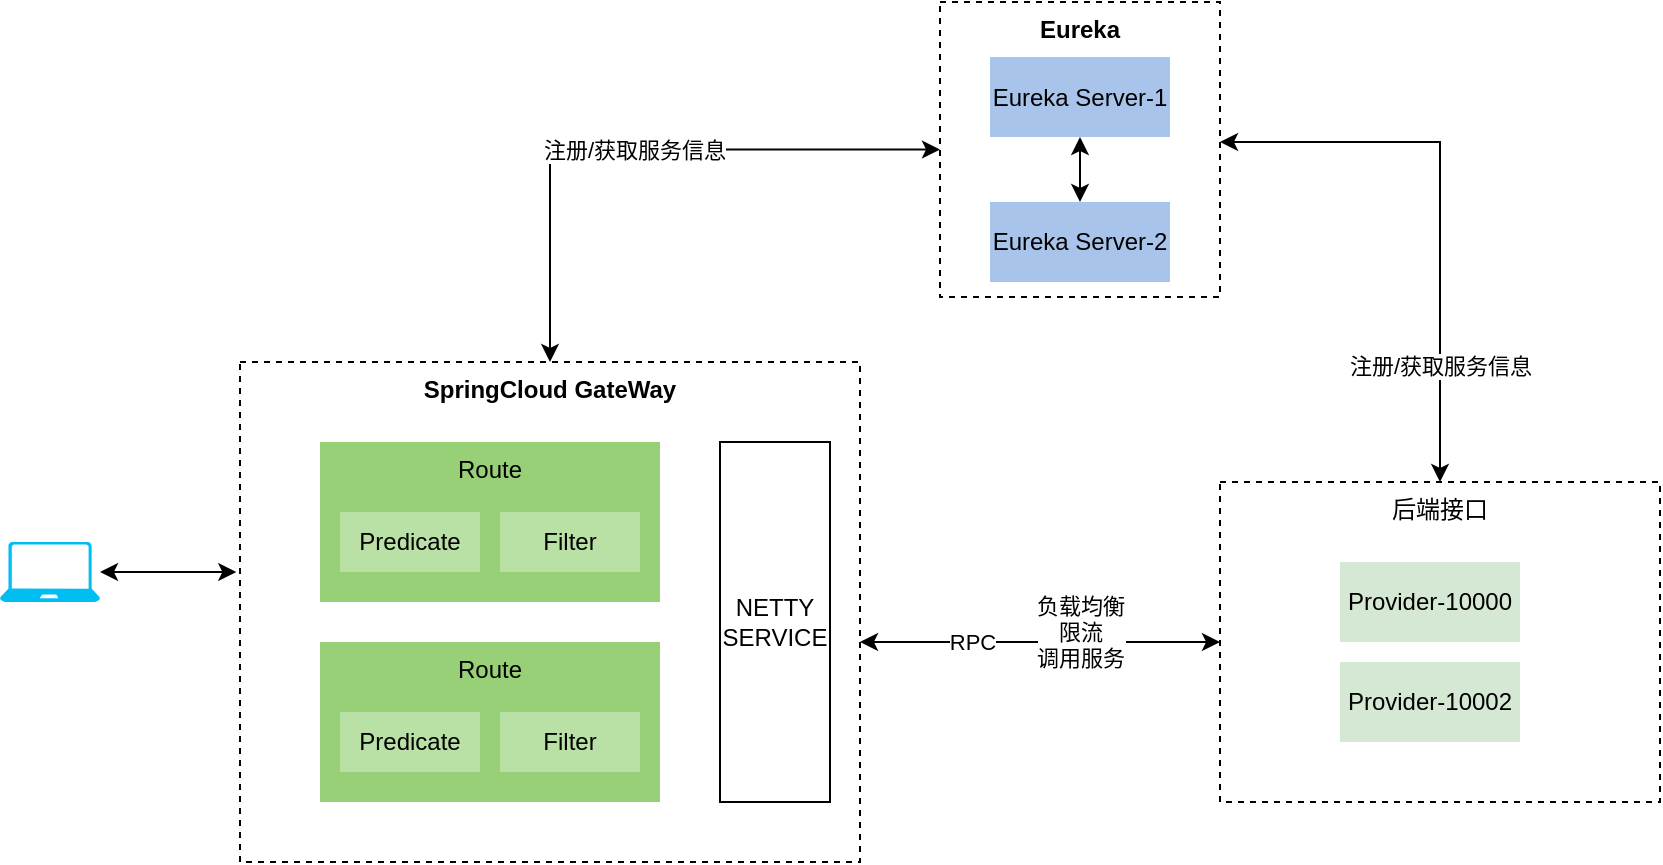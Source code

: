 <mxfile version="24.6.4" type="github">
  <diagram name="第 1 页" id="TnaWdXLzNJzU0-kOCl_u">
    <mxGraphModel dx="1408" dy="857" grid="1" gridSize="10" guides="1" tooltips="1" connect="1" arrows="1" fold="1" page="1" pageScale="1" pageWidth="827" pageHeight="1169" math="0" shadow="0">
      <root>
        <mxCell id="0" />
        <mxCell id="1" parent="0" />
        <mxCell id="fLhCOQXJ6kDsfGb4_A8b-1" value="" style="verticalLabelPosition=bottom;html=1;verticalAlign=top;align=center;strokeColor=none;fillColor=#00BEF2;shape=mxgraph.azure.laptop;pointerEvents=1;" vertex="1" parent="1">
          <mxGeometry x="-550" y="540" width="50" height="30" as="geometry" />
        </mxCell>
        <mxCell id="fLhCOQXJ6kDsfGb4_A8b-2" value="&lt;b&gt;SpringCloud GateWay&lt;/b&gt;" style="rounded=0;whiteSpace=wrap;html=1;fillColor=none;strokeColor=default;align=center;verticalAlign=top;dashed=1;" vertex="1" parent="1">
          <mxGeometry x="-430" y="450" width="310" height="250" as="geometry" />
        </mxCell>
        <mxCell id="fLhCOQXJ6kDsfGb4_A8b-3" value="NETTY SERVICE" style="rounded=0;whiteSpace=wrap;html=1;fillColor=none;align=center;verticalAlign=middle;" vertex="1" parent="1">
          <mxGeometry x="-190" y="490" width="55" height="180" as="geometry" />
        </mxCell>
        <mxCell id="fLhCOQXJ6kDsfGb4_A8b-4" value="" style="group" vertex="1" connectable="0" parent="1">
          <mxGeometry x="-390" y="490" width="170" height="80" as="geometry" />
        </mxCell>
        <mxCell id="fLhCOQXJ6kDsfGb4_A8b-5" value="Route" style="rounded=0;whiteSpace=wrap;html=1;fillColor=#97D077;align=center;verticalAlign=top;strokeColor=none;" vertex="1" parent="fLhCOQXJ6kDsfGb4_A8b-4">
          <mxGeometry width="170" height="80" as="geometry" />
        </mxCell>
        <mxCell id="fLhCOQXJ6kDsfGb4_A8b-6" value="Filter" style="rounded=0;whiteSpace=wrap;html=1;fillColor=#B9E0A5;align=center;verticalAlign=middle;strokeColor=none;" vertex="1" parent="fLhCOQXJ6kDsfGb4_A8b-4">
          <mxGeometry x="90" y="35" width="70" height="30" as="geometry" />
        </mxCell>
        <mxCell id="fLhCOQXJ6kDsfGb4_A8b-7" value="Predicate" style="rounded=0;whiteSpace=wrap;html=1;fillColor=#B9E0A5;align=center;verticalAlign=middle;strokeColor=none;" vertex="1" parent="fLhCOQXJ6kDsfGb4_A8b-4">
          <mxGeometry x="10" y="35" width="70" height="30" as="geometry" />
        </mxCell>
        <mxCell id="fLhCOQXJ6kDsfGb4_A8b-8" value="" style="group" vertex="1" connectable="0" parent="1">
          <mxGeometry x="-390" y="590" width="170" height="80" as="geometry" />
        </mxCell>
        <mxCell id="fLhCOQXJ6kDsfGb4_A8b-9" value="Route" style="rounded=0;whiteSpace=wrap;html=1;fillColor=#97D077;align=center;verticalAlign=top;strokeColor=none;" vertex="1" parent="fLhCOQXJ6kDsfGb4_A8b-8">
          <mxGeometry width="170" height="80" as="geometry" />
        </mxCell>
        <mxCell id="fLhCOQXJ6kDsfGb4_A8b-10" value="Filter" style="rounded=0;whiteSpace=wrap;html=1;fillColor=#B9E0A5;align=center;verticalAlign=middle;strokeColor=none;" vertex="1" parent="fLhCOQXJ6kDsfGb4_A8b-8">
          <mxGeometry x="90" y="35" width="70" height="30" as="geometry" />
        </mxCell>
        <mxCell id="fLhCOQXJ6kDsfGb4_A8b-11" value="Predicate" style="rounded=0;whiteSpace=wrap;html=1;fillColor=#B9E0A5;align=center;verticalAlign=middle;strokeColor=none;" vertex="1" parent="fLhCOQXJ6kDsfGb4_A8b-8">
          <mxGeometry x="10" y="35" width="70" height="30" as="geometry" />
        </mxCell>
        <mxCell id="fLhCOQXJ6kDsfGb4_A8b-12" value="" style="group" vertex="1" connectable="0" parent="1">
          <mxGeometry x="-80" y="270" width="140" height="147.5" as="geometry" />
        </mxCell>
        <mxCell id="fLhCOQXJ6kDsfGb4_A8b-13" value="&lt;b&gt;Eureka&lt;/b&gt;" style="rounded=0;whiteSpace=wrap;html=1;fillColor=none;strokeColor=default;align=center;verticalAlign=top;dashed=1;" vertex="1" parent="fLhCOQXJ6kDsfGb4_A8b-12">
          <mxGeometry width="140" height="147.5" as="geometry" />
        </mxCell>
        <mxCell id="fLhCOQXJ6kDsfGb4_A8b-14" value="Eureka Server-2" style="rounded=0;whiteSpace=wrap;html=1;fillColor=#A9C4EB;strokeColor=none;" vertex="1" parent="fLhCOQXJ6kDsfGb4_A8b-12">
          <mxGeometry x="25" y="100" width="90" height="40" as="geometry" />
        </mxCell>
        <mxCell id="fLhCOQXJ6kDsfGb4_A8b-15" value="Eureka Server-1" style="rounded=0;whiteSpace=wrap;html=1;fillColor=#A9C4EB;strokeColor=none;" vertex="1" parent="fLhCOQXJ6kDsfGb4_A8b-12">
          <mxGeometry x="25" y="27.5" width="90" height="40" as="geometry" />
        </mxCell>
        <mxCell id="fLhCOQXJ6kDsfGb4_A8b-16" value="" style="endArrow=classic;startArrow=classic;html=1;rounded=0;entryX=0.5;entryY=1;entryDx=0;entryDy=0;exitX=0.5;exitY=0;exitDx=0;exitDy=0;" edge="1" parent="fLhCOQXJ6kDsfGb4_A8b-12" source="fLhCOQXJ6kDsfGb4_A8b-14" target="fLhCOQXJ6kDsfGb4_A8b-15">
          <mxGeometry width="50" height="50" relative="1" as="geometry">
            <mxPoint x="20" y="127.5" as="sourcePoint" />
            <mxPoint x="70" y="77.5" as="targetPoint" />
          </mxGeometry>
        </mxCell>
        <mxCell id="fLhCOQXJ6kDsfGb4_A8b-17" value="" style="group" vertex="1" connectable="0" parent="1">
          <mxGeometry x="60" y="510" width="220" height="160" as="geometry" />
        </mxCell>
        <mxCell id="fLhCOQXJ6kDsfGb4_A8b-18" value="后端接口" style="group;strokeColor=default;container=0;dashed=1;" vertex="1" connectable="0" parent="fLhCOQXJ6kDsfGb4_A8b-17">
          <mxGeometry width="220" height="160" as="geometry" />
        </mxCell>
        <mxCell id="fLhCOQXJ6kDsfGb4_A8b-19" value="Provider-10000" style="rounded=0;whiteSpace=wrap;html=1;fillColor=#D5E8D4;strokeColor=none;" vertex="1" parent="fLhCOQXJ6kDsfGb4_A8b-17">
          <mxGeometry x="60" y="40" width="90" height="40" as="geometry" />
        </mxCell>
        <mxCell id="fLhCOQXJ6kDsfGb4_A8b-20" value="Provider-10002" style="rounded=0;whiteSpace=wrap;html=1;fillColor=#D5E8D4;strokeColor=none;" vertex="1" parent="fLhCOQXJ6kDsfGb4_A8b-17">
          <mxGeometry x="60" y="90" width="90" height="40" as="geometry" />
        </mxCell>
        <mxCell id="fLhCOQXJ6kDsfGb4_A8b-21" value="" style="endArrow=classic;startArrow=classic;html=1;rounded=0;exitX=1;exitY=0.56;exitDx=0;exitDy=0;exitPerimeter=0;" edge="1" parent="1" source="fLhCOQXJ6kDsfGb4_A8b-2">
          <mxGeometry width="50" height="50" relative="1" as="geometry">
            <mxPoint x="-70" y="620" as="sourcePoint" />
            <mxPoint x="60" y="590" as="targetPoint" />
          </mxGeometry>
        </mxCell>
        <mxCell id="fLhCOQXJ6kDsfGb4_A8b-22" value="负载均衡&lt;br&gt;限流&lt;br&gt;调用服务" style="edgeLabel;html=1;align=center;verticalAlign=middle;resizable=0;points=[];" vertex="1" connectable="0" parent="fLhCOQXJ6kDsfGb4_A8b-21">
          <mxGeometry x="-0.269" relative="1" as="geometry">
            <mxPoint x="44" y="-5" as="offset" />
          </mxGeometry>
        </mxCell>
        <mxCell id="fLhCOQXJ6kDsfGb4_A8b-23" value="RPC" style="edgeLabel;html=1;align=center;verticalAlign=middle;resizable=0;points=[];" vertex="1" connectable="0" parent="fLhCOQXJ6kDsfGb4_A8b-21">
          <mxGeometry x="-0.378" relative="1" as="geometry">
            <mxPoint as="offset" />
          </mxGeometry>
        </mxCell>
        <mxCell id="fLhCOQXJ6kDsfGb4_A8b-24" value="" style="endArrow=classic;startArrow=classic;html=1;rounded=0;edgeStyle=elbowEdgeStyle;elbow=vertical;" edge="1" parent="1" target="fLhCOQXJ6kDsfGb4_A8b-13">
          <mxGeometry width="50" height="50" relative="1" as="geometry">
            <mxPoint x="170" y="510" as="sourcePoint" />
            <mxPoint x="-150" y="368" as="targetPoint" />
            <Array as="points">
              <mxPoint x="120" y="340" />
            </Array>
          </mxGeometry>
        </mxCell>
        <mxCell id="fLhCOQXJ6kDsfGb4_A8b-25" value="注册/获取服务信息" style="edgeLabel;html=1;align=center;verticalAlign=middle;resizable=0;points=[];" vertex="1" connectable="0" parent="fLhCOQXJ6kDsfGb4_A8b-24">
          <mxGeometry x="-0.113" y="-2" relative="1" as="geometry">
            <mxPoint x="-2" y="66" as="offset" />
          </mxGeometry>
        </mxCell>
        <mxCell id="fLhCOQXJ6kDsfGb4_A8b-26" style="edgeStyle=orthogonalEdgeStyle;rounded=0;orthogonalLoop=1;jettySize=auto;html=1;entryX=-0.006;entryY=0.42;entryDx=0;entryDy=0;entryPerimeter=0;startArrow=classic;startFill=1;" edge="1" parent="1" source="fLhCOQXJ6kDsfGb4_A8b-1" target="fLhCOQXJ6kDsfGb4_A8b-2">
          <mxGeometry relative="1" as="geometry" />
        </mxCell>
        <mxCell id="fLhCOQXJ6kDsfGb4_A8b-27" style="edgeStyle=orthogonalEdgeStyle;rounded=0;orthogonalLoop=1;jettySize=auto;html=1;startArrow=classic;startFill=1;" edge="1" parent="1" source="fLhCOQXJ6kDsfGb4_A8b-13" target="fLhCOQXJ6kDsfGb4_A8b-2">
          <mxGeometry relative="1" as="geometry" />
        </mxCell>
        <mxCell id="fLhCOQXJ6kDsfGb4_A8b-28" value="注册/获取服务信息" style="edgeLabel;html=1;align=center;verticalAlign=middle;resizable=0;points=[];" vertex="1" connectable="0" parent="fLhCOQXJ6kDsfGb4_A8b-27">
          <mxGeometry x="0.016" relative="1" as="geometry">
            <mxPoint as="offset" />
          </mxGeometry>
        </mxCell>
      </root>
    </mxGraphModel>
  </diagram>
</mxfile>
